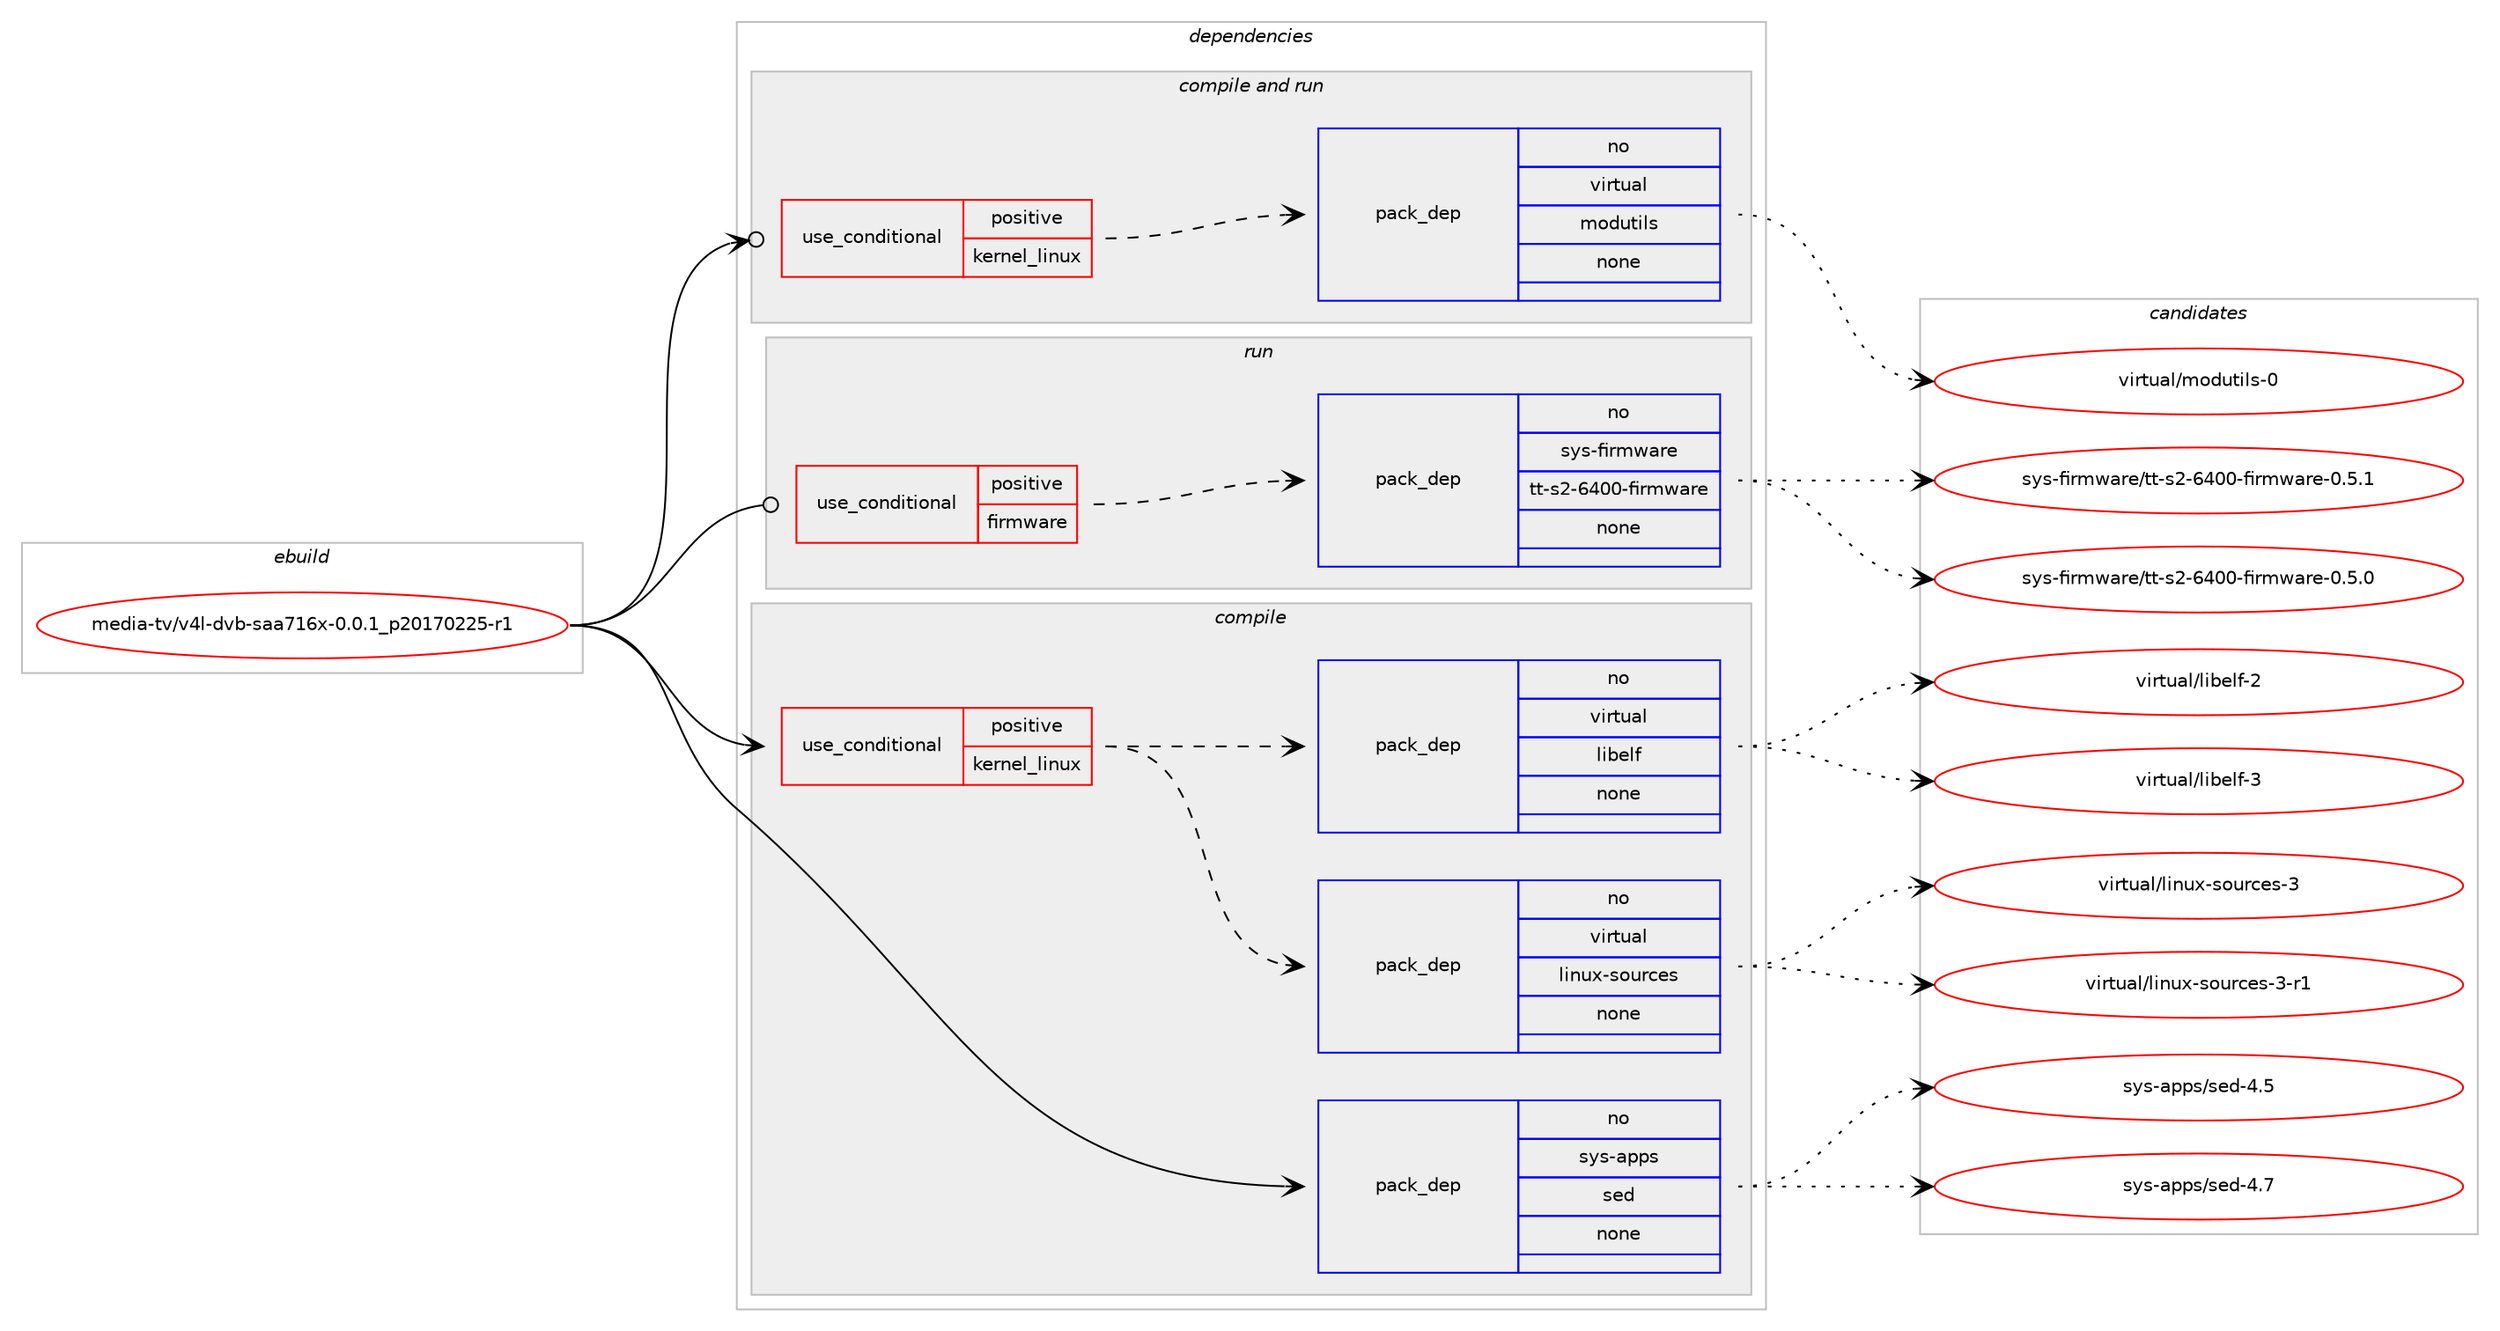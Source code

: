 digraph prolog {

# *************
# Graph options
# *************

newrank=true;
concentrate=true;
compound=true;
graph [rankdir=LR,fontname=Helvetica,fontsize=10,ranksep=1.5];#, ranksep=2.5, nodesep=0.2];
edge  [arrowhead=vee];
node  [fontname=Helvetica,fontsize=10];

# **********
# The ebuild
# **********

subgraph cluster_leftcol {
color=gray;
rank=same;
label=<<i>ebuild</i>>;
id [label="media-tv/v4l-dvb-saa716x-0.0.1_p20170225-r1", color=red, width=4, href="../media-tv/v4l-dvb-saa716x-0.0.1_p20170225-r1.svg"];
}

# ****************
# The dependencies
# ****************

subgraph cluster_midcol {
color=gray;
label=<<i>dependencies</i>>;
subgraph cluster_compile {
fillcolor="#eeeeee";
style=filled;
label=<<i>compile</i>>;
subgraph cond195695 {
dependency805598 [label=<<TABLE BORDER="0" CELLBORDER="1" CELLSPACING="0" CELLPADDING="4"><TR><TD ROWSPAN="3" CELLPADDING="10">use_conditional</TD></TR><TR><TD>positive</TD></TR><TR><TD>kernel_linux</TD></TR></TABLE>>, shape=none, color=red];
subgraph pack595835 {
dependency805599 [label=<<TABLE BORDER="0" CELLBORDER="1" CELLSPACING="0" CELLPADDING="4" WIDTH="220"><TR><TD ROWSPAN="6" CELLPADDING="30">pack_dep</TD></TR><TR><TD WIDTH="110">no</TD></TR><TR><TD>virtual</TD></TR><TR><TD>linux-sources</TD></TR><TR><TD>none</TD></TR><TR><TD></TD></TR></TABLE>>, shape=none, color=blue];
}
dependency805598:e -> dependency805599:w [weight=20,style="dashed",arrowhead="vee"];
subgraph pack595836 {
dependency805600 [label=<<TABLE BORDER="0" CELLBORDER="1" CELLSPACING="0" CELLPADDING="4" WIDTH="220"><TR><TD ROWSPAN="6" CELLPADDING="30">pack_dep</TD></TR><TR><TD WIDTH="110">no</TD></TR><TR><TD>virtual</TD></TR><TR><TD>libelf</TD></TR><TR><TD>none</TD></TR><TR><TD></TD></TR></TABLE>>, shape=none, color=blue];
}
dependency805598:e -> dependency805600:w [weight=20,style="dashed",arrowhead="vee"];
}
id:e -> dependency805598:w [weight=20,style="solid",arrowhead="vee"];
subgraph pack595837 {
dependency805601 [label=<<TABLE BORDER="0" CELLBORDER="1" CELLSPACING="0" CELLPADDING="4" WIDTH="220"><TR><TD ROWSPAN="6" CELLPADDING="30">pack_dep</TD></TR><TR><TD WIDTH="110">no</TD></TR><TR><TD>sys-apps</TD></TR><TR><TD>sed</TD></TR><TR><TD>none</TD></TR><TR><TD></TD></TR></TABLE>>, shape=none, color=blue];
}
id:e -> dependency805601:w [weight=20,style="solid",arrowhead="vee"];
}
subgraph cluster_compileandrun {
fillcolor="#eeeeee";
style=filled;
label=<<i>compile and run</i>>;
subgraph cond195696 {
dependency805602 [label=<<TABLE BORDER="0" CELLBORDER="1" CELLSPACING="0" CELLPADDING="4"><TR><TD ROWSPAN="3" CELLPADDING="10">use_conditional</TD></TR><TR><TD>positive</TD></TR><TR><TD>kernel_linux</TD></TR></TABLE>>, shape=none, color=red];
subgraph pack595838 {
dependency805603 [label=<<TABLE BORDER="0" CELLBORDER="1" CELLSPACING="0" CELLPADDING="4" WIDTH="220"><TR><TD ROWSPAN="6" CELLPADDING="30">pack_dep</TD></TR><TR><TD WIDTH="110">no</TD></TR><TR><TD>virtual</TD></TR><TR><TD>modutils</TD></TR><TR><TD>none</TD></TR><TR><TD></TD></TR></TABLE>>, shape=none, color=blue];
}
dependency805602:e -> dependency805603:w [weight=20,style="dashed",arrowhead="vee"];
}
id:e -> dependency805602:w [weight=20,style="solid",arrowhead="odotvee"];
}
subgraph cluster_run {
fillcolor="#eeeeee";
style=filled;
label=<<i>run</i>>;
subgraph cond195697 {
dependency805604 [label=<<TABLE BORDER="0" CELLBORDER="1" CELLSPACING="0" CELLPADDING="4"><TR><TD ROWSPAN="3" CELLPADDING="10">use_conditional</TD></TR><TR><TD>positive</TD></TR><TR><TD>firmware</TD></TR></TABLE>>, shape=none, color=red];
subgraph pack595839 {
dependency805605 [label=<<TABLE BORDER="0" CELLBORDER="1" CELLSPACING="0" CELLPADDING="4" WIDTH="220"><TR><TD ROWSPAN="6" CELLPADDING="30">pack_dep</TD></TR><TR><TD WIDTH="110">no</TD></TR><TR><TD>sys-firmware</TD></TR><TR><TD>tt-s2-6400-firmware</TD></TR><TR><TD>none</TD></TR><TR><TD></TD></TR></TABLE>>, shape=none, color=blue];
}
dependency805604:e -> dependency805605:w [weight=20,style="dashed",arrowhead="vee"];
}
id:e -> dependency805604:w [weight=20,style="solid",arrowhead="odot"];
}
}

# **************
# The candidates
# **************

subgraph cluster_choices {
rank=same;
color=gray;
label=<<i>candidates</i>>;

subgraph choice595835 {
color=black;
nodesep=1;
choice118105114116117971084710810511011712045115111117114991011154551 [label="virtual/linux-sources-3", color=red, width=4,href="../virtual/linux-sources-3.svg"];
choice1181051141161179710847108105110117120451151111171149910111545514511449 [label="virtual/linux-sources-3-r1", color=red, width=4,href="../virtual/linux-sources-3-r1.svg"];
dependency805599:e -> choice118105114116117971084710810511011712045115111117114991011154551:w [style=dotted,weight="100"];
dependency805599:e -> choice1181051141161179710847108105110117120451151111171149910111545514511449:w [style=dotted,weight="100"];
}
subgraph choice595836 {
color=black;
nodesep=1;
choice1181051141161179710847108105981011081024550 [label="virtual/libelf-2", color=red, width=4,href="../virtual/libelf-2.svg"];
choice1181051141161179710847108105981011081024551 [label="virtual/libelf-3", color=red, width=4,href="../virtual/libelf-3.svg"];
dependency805600:e -> choice1181051141161179710847108105981011081024550:w [style=dotted,weight="100"];
dependency805600:e -> choice1181051141161179710847108105981011081024551:w [style=dotted,weight="100"];
}
subgraph choice595837 {
color=black;
nodesep=1;
choice11512111545971121121154711510110045524653 [label="sys-apps/sed-4.5", color=red, width=4,href="../sys-apps/sed-4.5.svg"];
choice11512111545971121121154711510110045524655 [label="sys-apps/sed-4.7", color=red, width=4,href="../sys-apps/sed-4.7.svg"];
dependency805601:e -> choice11512111545971121121154711510110045524653:w [style=dotted,weight="100"];
dependency805601:e -> choice11512111545971121121154711510110045524655:w [style=dotted,weight="100"];
}
subgraph choice595838 {
color=black;
nodesep=1;
choice11810511411611797108471091111001171161051081154548 [label="virtual/modutils-0", color=red, width=4,href="../virtual/modutils-0.svg"];
dependency805603:e -> choice11810511411611797108471091111001171161051081154548:w [style=dotted,weight="100"];
}
subgraph choice595839 {
color=black;
nodesep=1;
choice115121115451021051141091199711410147116116451155045545248484510210511410911997114101454846534648 [label="sys-firmware/tt-s2-6400-firmware-0.5.0", color=red, width=4,href="../sys-firmware/tt-s2-6400-firmware-0.5.0.svg"];
choice115121115451021051141091199711410147116116451155045545248484510210511410911997114101454846534649 [label="sys-firmware/tt-s2-6400-firmware-0.5.1", color=red, width=4,href="../sys-firmware/tt-s2-6400-firmware-0.5.1.svg"];
dependency805605:e -> choice115121115451021051141091199711410147116116451155045545248484510210511410911997114101454846534648:w [style=dotted,weight="100"];
dependency805605:e -> choice115121115451021051141091199711410147116116451155045545248484510210511410911997114101454846534649:w [style=dotted,weight="100"];
}
}

}
